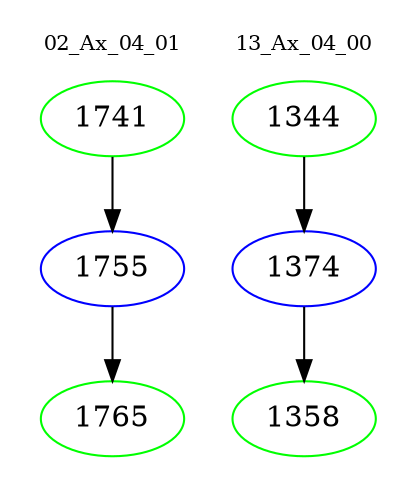 digraph{
subgraph cluster_0 {
color = white
label = "02_Ax_04_01";
fontsize=10;
T0_1741 [label="1741", color="green"]
T0_1741 -> T0_1755 [color="black"]
T0_1755 [label="1755", color="blue"]
T0_1755 -> T0_1765 [color="black"]
T0_1765 [label="1765", color="green"]
}
subgraph cluster_1 {
color = white
label = "13_Ax_04_00";
fontsize=10;
T1_1344 [label="1344", color="green"]
T1_1344 -> T1_1374 [color="black"]
T1_1374 [label="1374", color="blue"]
T1_1374 -> T1_1358 [color="black"]
T1_1358 [label="1358", color="green"]
}
}
